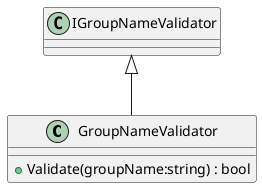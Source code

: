 @startuml
class GroupNameValidator {
    + Validate(groupName:string) : bool
}
IGroupNameValidator <|-- GroupNameValidator
@enduml
